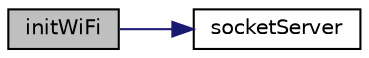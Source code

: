 digraph "initWiFi"
{
  edge [fontname="Helvetica",fontsize="10",labelfontname="Helvetica",labelfontsize="10"];
  node [fontname="Helvetica",fontsize="10",shape=record];
  rankdir="LR";
  Node46 [label="initWiFi",height=0.2,width=0.4,color="black", fillcolor="grey75", style="filled", fontcolor="black"];
  Node46 -> Node47 [color="midnightblue",fontsize="10",style="solid",fontname="Helvetica"];
  Node47 [label="socketServer",height=0.2,width=0.4,color="black", fillcolor="white", style="filled",URL="$_my_wi_fi_8cpp.html#a03f235f0cdc69ec7d7661bbcff43063c"];
}
